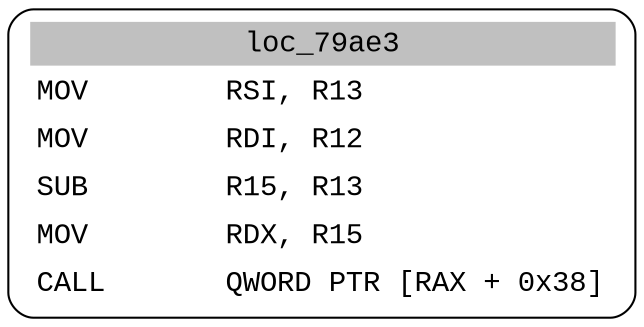 digraph asm_graph {
1941 [
shape="Mrecord" fontname="Courier New"label =<<table border="0" cellborder="0" cellpadding="3"><tr><td align="center" colspan="2" bgcolor="grey">loc_79ae3</td></tr><tr><td align="left">MOV        RSI, R13</td></tr><tr><td align="left">MOV        RDI, R12</td></tr><tr><td align="left">SUB        R15, R13</td></tr><tr><td align="left">MOV        RDX, R15</td></tr><tr><td align="left">CALL       QWORD PTR [RAX + 0x38]</td></tr></table>> ];
}